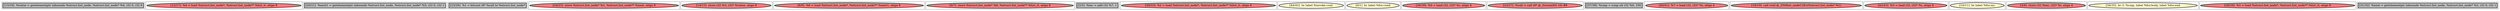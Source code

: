 
digraph G {





subgraph cluster22 {


node871 [penwidth=3.0,fontsize=20,fillcolor=grey,label="[13/16]  %value = getelementptr inbounds %struct.list_node, %struct.list_node* %4, i32 0, i32 0",shape=rectangle,style=filled ]



}

subgraph cluster20 {


node869 [penwidth=3.0,fontsize=20,fillcolor=lightcoral,label="[12/17]  %4 = load %struct.list_node*, %struct.list_node** %list_it, align 8",shape=ellipse,style=filled ]



}

subgraph cluster18 {


node867 [penwidth=3.0,fontsize=20,fillcolor=grey,label="[20/21]  %next1 = getelementptr inbounds %struct.list_node, %struct.list_node* %5, i32 0, i32 1",shape=rectangle,style=filled ]



}

subgraph cluster16 {


node865 [penwidth=3.0,fontsize=20,fillcolor=grey,label="[23/26]  %1 = bitcast i8* %call to %struct.list_node*",shape=rectangle,style=filled ]



}

subgraph cluster17 {


node866 [penwidth=3.0,fontsize=20,fillcolor=lightcoral,label="[24/25]  store %struct.list_node* %1, %struct.list_node** %next, align 8",shape=ellipse,style=filled ]



}

subgraph cluster4 {


node853 [penwidth=3.0,fontsize=20,fillcolor=lightcoral,label="[14/15]  store i32 %3, i32* %value, align 8",shape=ellipse,style=filled ]



}

subgraph cluster3 {


node852 [penwidth=3.0,fontsize=20,fillcolor=lightcoral,label="[8/9]  %6 = load %struct.list_node*, %struct.list_node** %next1, align 8",shape=ellipse,style=filled ]



}

subgraph cluster2 {


node851 [penwidth=3.0,fontsize=20,fillcolor=lightcoral,label="[6/7]  store %struct.list_node* %6, %struct.list_node** %list_it, align 8",shape=ellipse,style=filled ]



}

subgraph cluster1 {


node850 [penwidth=3.0,fontsize=20,fillcolor=grey,label="[2/5]  %inc = add i32 %7, 1",shape=rectangle,style=filled ]



}

subgraph cluster12 {


node861 [penwidth=3.0,fontsize=20,fillcolor=lightcoral,label="[30/33]  %2 = load %struct.list_node*, %struct.list_node** %list_it, align 8",shape=ellipse,style=filled ]



}

subgraph cluster5 {


node854 [penwidth=3.0,fontsize=20,fillcolor=lemonchiffon,label="[44/45]  br label %invoke.cont",shape=ellipse,style=filled ]



}

subgraph cluster0 {


node849 [penwidth=3.0,fontsize=20,fillcolor=lemonchiffon,label="[0/1]  br label %for.cond",shape=ellipse,style=filled ]



}

subgraph cluster6 {


node855 [penwidth=3.0,fontsize=20,fillcolor=lightcoral,label="[36/39]  %0 = load i32, i32* %i, align 4",shape=ellipse,style=filled ]



}

subgraph cluster14 {


node863 [penwidth=3.0,fontsize=20,fillcolor=lightcoral,label="[22/27]  %call = call i8* @_Znwm(i64 16) #8",shape=ellipse,style=filled ]



}

subgraph cluster7 {


node856 [penwidth=3.0,fontsize=20,fillcolor=grey,label="[37/38]  %cmp = icmp ult i32 %0, 100",shape=rectangle,style=filled ]



}

subgraph cluster8 {


node857 [penwidth=3.0,fontsize=20,fillcolor=lightcoral,label="[40/41]  %7 = load i32, i32* %i, align 4",shape=ellipse,style=filled ]



}

subgraph cluster21 {


node870 [penwidth=3.0,fontsize=20,fillcolor=lightcoral,label="[18/19]  call void @_ZN9list_nodeC2Ev(%struct.list_node* %1)",shape=ellipse,style=filled ]



}

subgraph cluster9 {


node858 [penwidth=3.0,fontsize=20,fillcolor=lightcoral,label="[42/43]  %3 = load i32, i32* %i, align 4",shape=ellipse,style=filled ]



}

subgraph cluster19 {


node868 [penwidth=3.0,fontsize=20,fillcolor=lemonchiffon,label="[10/11]  br label %for.inc",shape=ellipse,style=filled ]



}

subgraph cluster10 {


node859 [penwidth=3.0,fontsize=20,fillcolor=lightcoral,label="[3/4]  store i32 %inc, i32* %i, align 4",shape=ellipse,style=filled ]



}

subgraph cluster11 {


node860 [penwidth=3.0,fontsize=20,fillcolor=lemonchiffon,label="[34/35]  br i1 %cmp, label %for.body, label %for.end",shape=ellipse,style=filled ]



}

subgraph cluster13 {


node862 [penwidth=3.0,fontsize=20,fillcolor=lightcoral,label="[28/29]  %5 = load %struct.list_node*, %struct.list_node** %list_it, align 8",shape=ellipse,style=filled ]



}

subgraph cluster15 {


node864 [penwidth=3.0,fontsize=20,fillcolor=grey,label="[31/32]  %next = getelementptr inbounds %struct.list_node, %struct.list_node* %2, i32 0, i32 1",shape=rectangle,style=filled ]



}

}
